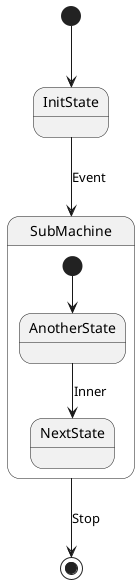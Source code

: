 @startuml
[*] --> InitState
InitState --> SubMachine : Event
State SubMachine {
    [*] --> AnotherState
    AnotherState --> NextState : Inner
}
SubMachine --> [*] : Stop
@enduml